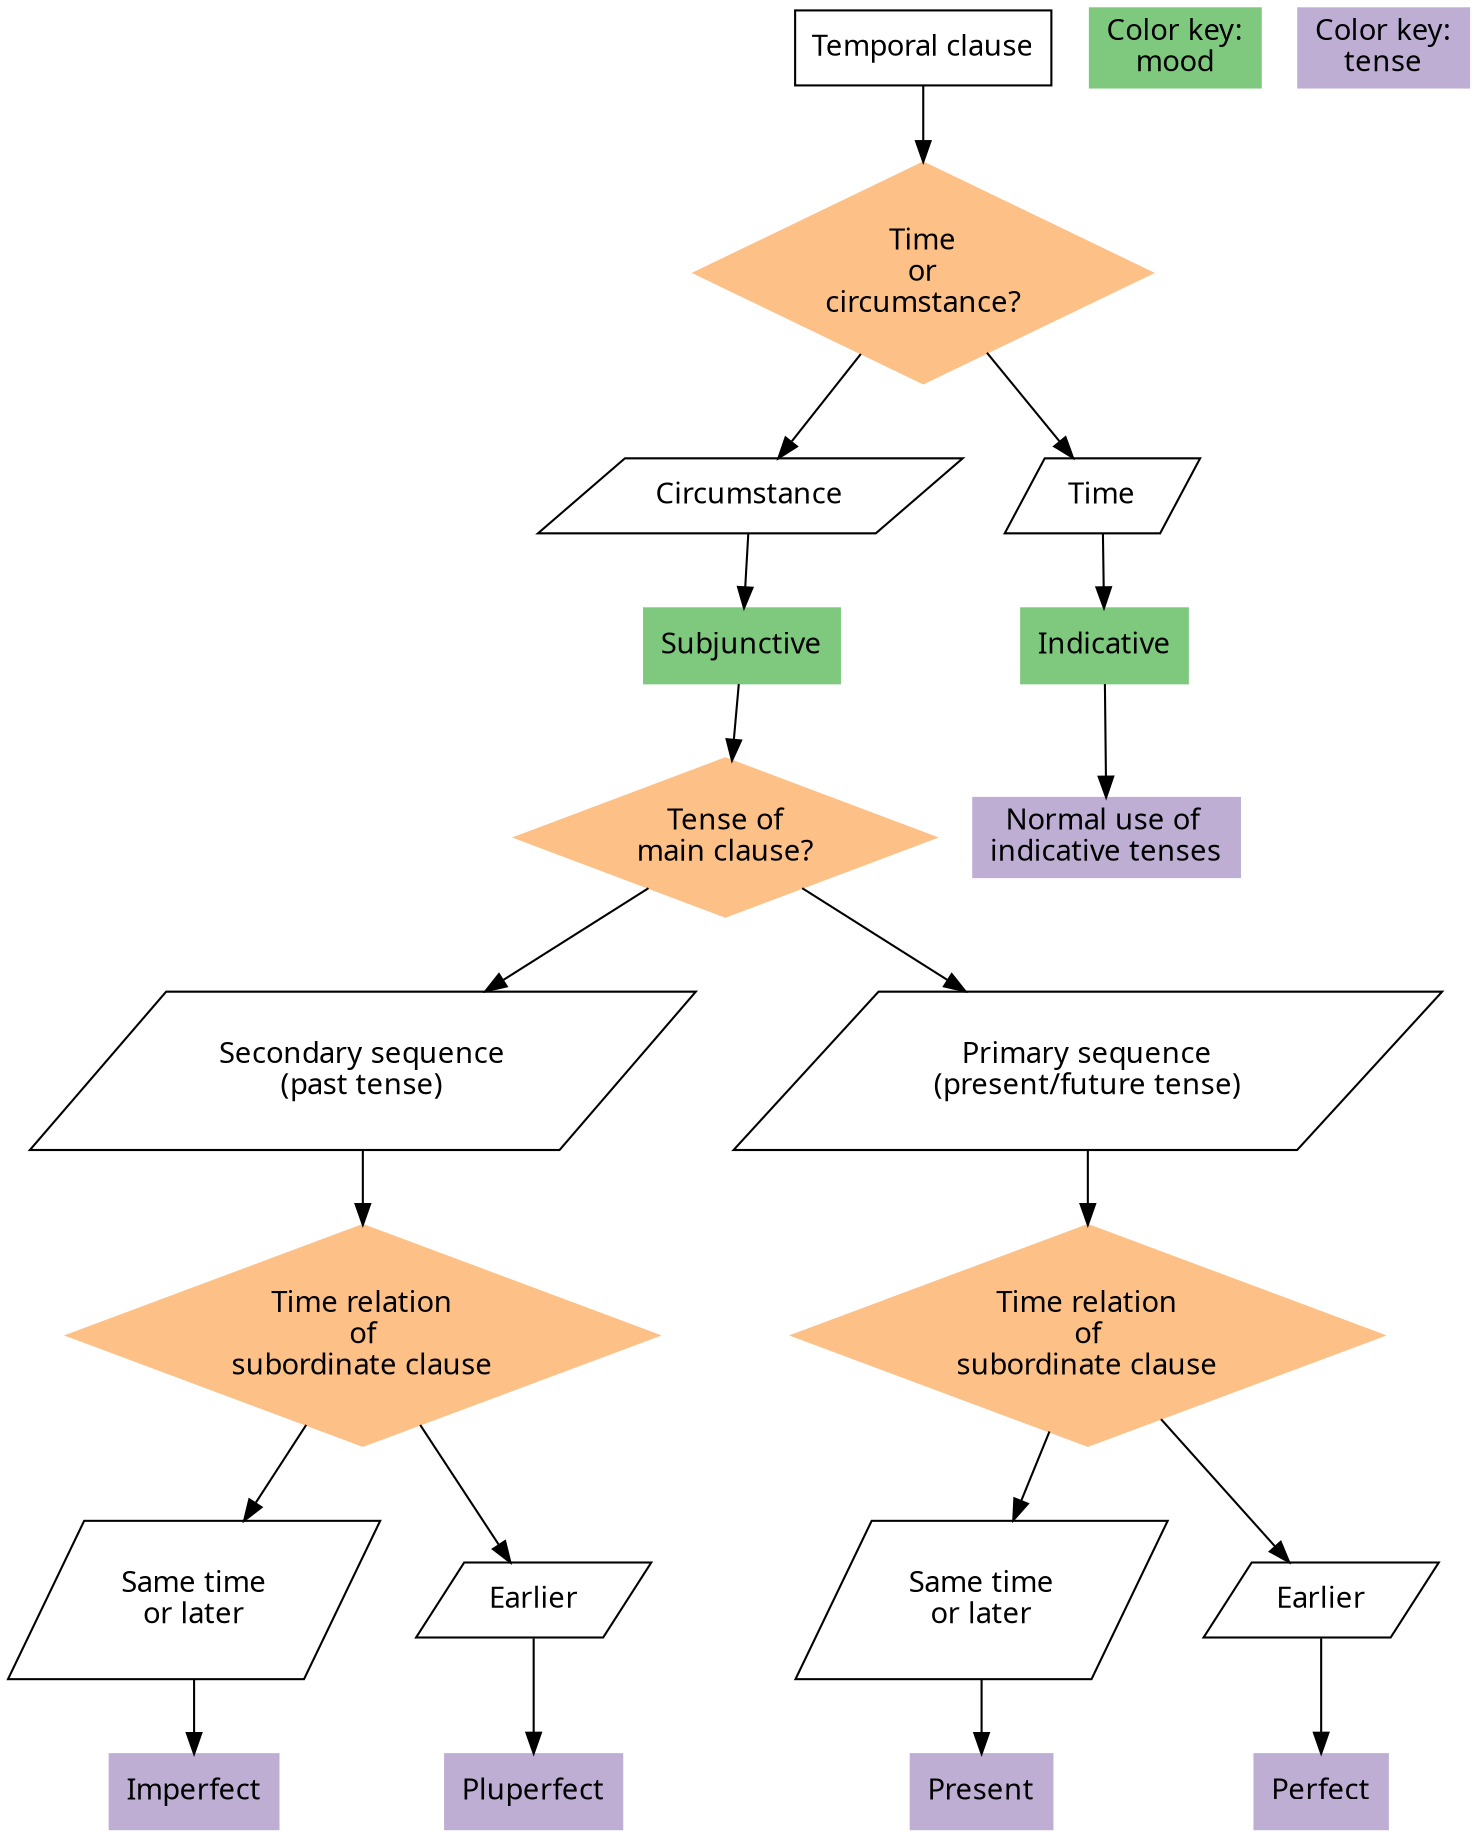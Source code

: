digraph sot {
    node [fontname = "Chalkduster", colorscheme=accent3];
    edge [fontname = "Chalkduster"];

	Clause -> Time_or_circumstance;
    Time_or_circumstance -> Circumstance;
    Time_or_circumstance -> Time;

    
    
    Circumstance -> Subjunctive;
    Indicative -> Normal_use_of_indicative_tense;
    Subjunctive ->  Tense_of_main_clause;
    Tense_of_main_clause -> Past;
    Tense_of_main_clause -> Present_or_future;
    Present_or_future -> primary_time;

    primary_time -> Primary_contemporary;
    primary_time -> Primary_earlier;

    Past -> secondary_time;
    secondary_time -> Secondary_contemporary;
    secondary_time -> Secondary_earlier;
    

    Primary_contemporary -> Present;
    Primary_earlier -> Perfect;
    Secondary_contemporary -> Imperfect;
    Secondary_earlier -> Pluperfect;

    Time -> Indicative;

	Clause [shape=box];
    
    Time [shape=parallelogram];
    Circumstance [shape=parallelogram];
    Subjunctive [shape=box, color=yellowgreen, fontcolor=yellowgreen];

    Indicative [shape=box, color=yellowgreen, fontcolor=yellowgreen];
	Normal_use_of_indicative_tense [shape=box];
    Normal_use_of_indicative_tense [label="Normal use of \nindicative tenses", color=2, style=filled]
    


    Time_or_circumstance [ label = "Time\nor\ncircumstance?"]
    Time_or_circumstance [shape=diamond, color=3, style=filled];

    Tense_of_main_clause [ label = "Tense of\nmain clause?"]
    Tense_of_main_clause [shape = diamond, color=3, style=filled];

    Past [shape = parallelogram];
    Past [label = "Secondary sequence\n(past tense)"];
    Present_or_future [shape = parallelogram];
    Present_or_future [label = "Primary sequence\n(present/future tense)"];

    secondary_time [label= "Time relation\nof\nsubordinate clause"]
    secondary_time [shape=diamond,color=3, style=filled];

    Secondary_contemporary[shape = parallelogram];
    Secondary_contemporary[label = "Same time\nor later"];
    Secondary_earlier[shape=parallelogram];
    Secondary_earlier[label="Earlier"];

    primary_time [label= "Time relation\nof\nsubordinate clause"]
    primary_time [shape=diamond,color=3, style=filled];

    Primary_contemporary[shape = parallelogram];
    Primary_contemporary[label = "Same time\nor later"];
    Primary_earlier[shape=parallelogram];
    Primary_earlier[label="Earlier"];


    Present_or_future[shape=parallelogram];
    Present_or_future[label="Primary sequence\n(present/future tense)"];


    

    Present[shape=box, color=2, style=filled];
    Present[label="Present"];
    Imperfect[shape=box, color=2, style=filled];
    Imperfect[label="Imperfect"];
    Perfect[shape=box, color=2, style=filled];
    Perfect[label="Perfect"];
    Pluperfect[shape=box, color=2, style=filled];
    Pluperfect[label="Pluperfect"];

    Subjunctive[label = "Subjunctive", color=1, style=filled]
    Indicative[label = "Indicative", color=1, style=filled]

    Clause[label = "Temporal clause"]

    keymood[shape=box,color=1, style=filled, label="Color key:\nmood"]
    keytense[shape=box,color=2, style=filled, label="Color key:\ntense"]
}